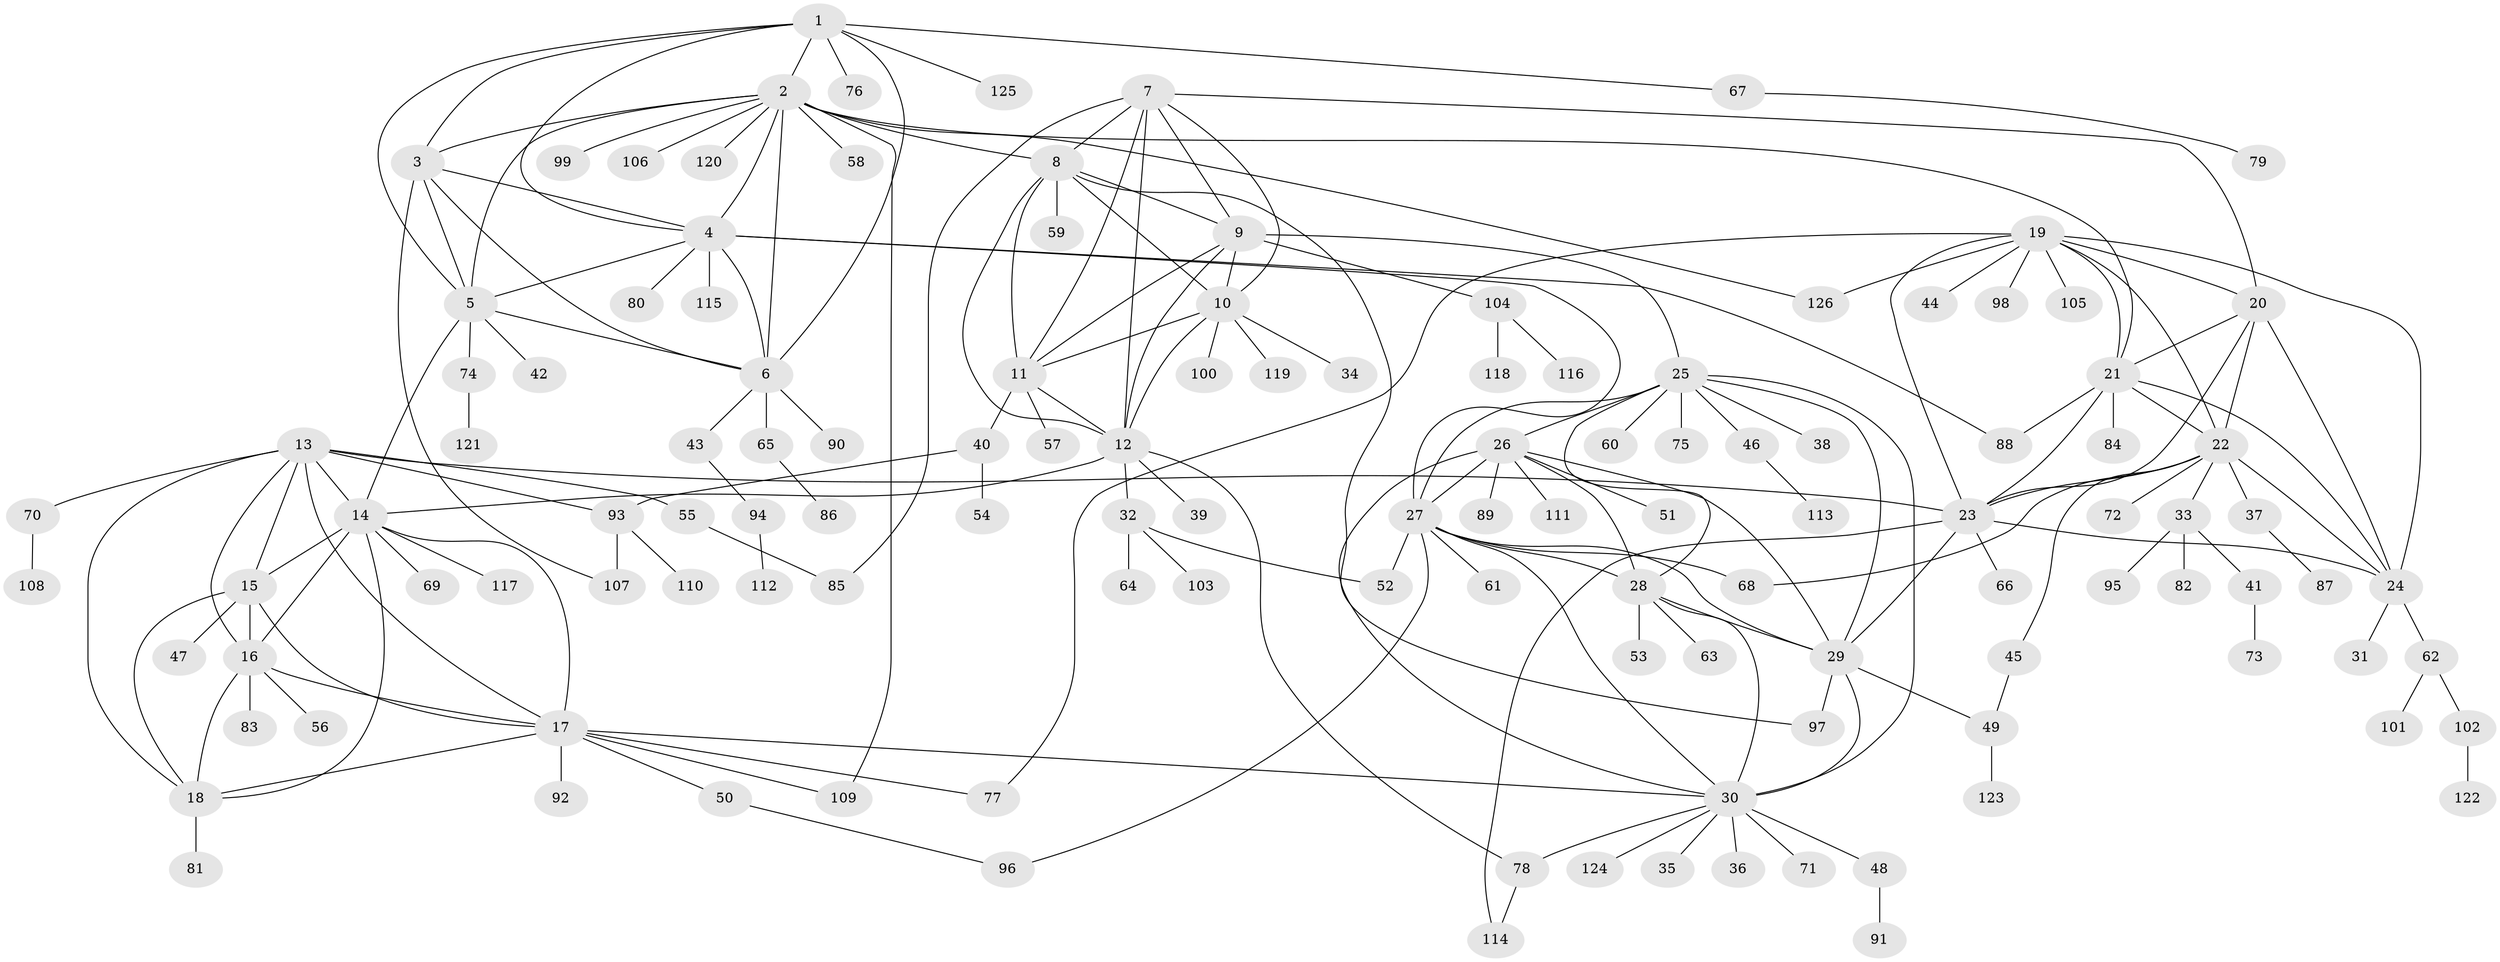 // coarse degree distribution, {12: 0.02631578947368421, 2: 0.13157894736842105, 8: 0.05263157894736842, 1: 0.5526315789473685, 5: 0.13157894736842105, 10: 0.05263157894736842, 11: 0.02631578947368421, 3: 0.02631578947368421}
// Generated by graph-tools (version 1.1) at 2025/37/03/04/25 23:37:42]
// undirected, 126 vertices, 195 edges
graph export_dot {
  node [color=gray90,style=filled];
  1;
  2;
  3;
  4;
  5;
  6;
  7;
  8;
  9;
  10;
  11;
  12;
  13;
  14;
  15;
  16;
  17;
  18;
  19;
  20;
  21;
  22;
  23;
  24;
  25;
  26;
  27;
  28;
  29;
  30;
  31;
  32;
  33;
  34;
  35;
  36;
  37;
  38;
  39;
  40;
  41;
  42;
  43;
  44;
  45;
  46;
  47;
  48;
  49;
  50;
  51;
  52;
  53;
  54;
  55;
  56;
  57;
  58;
  59;
  60;
  61;
  62;
  63;
  64;
  65;
  66;
  67;
  68;
  69;
  70;
  71;
  72;
  73;
  74;
  75;
  76;
  77;
  78;
  79;
  80;
  81;
  82;
  83;
  84;
  85;
  86;
  87;
  88;
  89;
  90;
  91;
  92;
  93;
  94;
  95;
  96;
  97;
  98;
  99;
  100;
  101;
  102;
  103;
  104;
  105;
  106;
  107;
  108;
  109;
  110;
  111;
  112;
  113;
  114;
  115;
  116;
  117;
  118;
  119;
  120;
  121;
  122;
  123;
  124;
  125;
  126;
  1 -- 2;
  1 -- 3;
  1 -- 4;
  1 -- 5;
  1 -- 6;
  1 -- 67;
  1 -- 76;
  1 -- 125;
  2 -- 3;
  2 -- 4;
  2 -- 5;
  2 -- 6;
  2 -- 8;
  2 -- 21;
  2 -- 58;
  2 -- 99;
  2 -- 106;
  2 -- 109;
  2 -- 120;
  2 -- 126;
  3 -- 4;
  3 -- 5;
  3 -- 6;
  3 -- 107;
  4 -- 5;
  4 -- 6;
  4 -- 27;
  4 -- 80;
  4 -- 88;
  4 -- 115;
  5 -- 6;
  5 -- 14;
  5 -- 42;
  5 -- 74;
  6 -- 43;
  6 -- 65;
  6 -- 90;
  7 -- 8;
  7 -- 9;
  7 -- 10;
  7 -- 11;
  7 -- 12;
  7 -- 20;
  7 -- 85;
  8 -- 9;
  8 -- 10;
  8 -- 11;
  8 -- 12;
  8 -- 59;
  8 -- 97;
  9 -- 10;
  9 -- 11;
  9 -- 12;
  9 -- 25;
  9 -- 104;
  10 -- 11;
  10 -- 12;
  10 -- 34;
  10 -- 100;
  10 -- 119;
  11 -- 12;
  11 -- 40;
  11 -- 57;
  12 -- 14;
  12 -- 32;
  12 -- 39;
  12 -- 78;
  13 -- 14;
  13 -- 15;
  13 -- 16;
  13 -- 17;
  13 -- 18;
  13 -- 23;
  13 -- 55;
  13 -- 70;
  13 -- 93;
  14 -- 15;
  14 -- 16;
  14 -- 17;
  14 -- 18;
  14 -- 69;
  14 -- 117;
  15 -- 16;
  15 -- 17;
  15 -- 18;
  15 -- 47;
  16 -- 17;
  16 -- 18;
  16 -- 56;
  16 -- 83;
  17 -- 18;
  17 -- 30;
  17 -- 50;
  17 -- 77;
  17 -- 92;
  17 -- 109;
  18 -- 81;
  19 -- 20;
  19 -- 21;
  19 -- 22;
  19 -- 23;
  19 -- 24;
  19 -- 44;
  19 -- 77;
  19 -- 98;
  19 -- 105;
  19 -- 126;
  20 -- 21;
  20 -- 22;
  20 -- 23;
  20 -- 24;
  21 -- 22;
  21 -- 23;
  21 -- 24;
  21 -- 84;
  21 -- 88;
  22 -- 23;
  22 -- 24;
  22 -- 33;
  22 -- 37;
  22 -- 45;
  22 -- 68;
  22 -- 72;
  23 -- 24;
  23 -- 29;
  23 -- 66;
  23 -- 114;
  24 -- 31;
  24 -- 62;
  25 -- 26;
  25 -- 27;
  25 -- 28;
  25 -- 29;
  25 -- 30;
  25 -- 38;
  25 -- 46;
  25 -- 60;
  25 -- 75;
  26 -- 27;
  26 -- 28;
  26 -- 29;
  26 -- 30;
  26 -- 51;
  26 -- 89;
  26 -- 111;
  27 -- 28;
  27 -- 29;
  27 -- 30;
  27 -- 52;
  27 -- 61;
  27 -- 68;
  27 -- 96;
  28 -- 29;
  28 -- 30;
  28 -- 53;
  28 -- 63;
  29 -- 30;
  29 -- 49;
  29 -- 97;
  30 -- 35;
  30 -- 36;
  30 -- 48;
  30 -- 71;
  30 -- 78;
  30 -- 124;
  32 -- 52;
  32 -- 64;
  32 -- 103;
  33 -- 41;
  33 -- 82;
  33 -- 95;
  37 -- 87;
  40 -- 54;
  40 -- 93;
  41 -- 73;
  43 -- 94;
  45 -- 49;
  46 -- 113;
  48 -- 91;
  49 -- 123;
  50 -- 96;
  55 -- 85;
  62 -- 101;
  62 -- 102;
  65 -- 86;
  67 -- 79;
  70 -- 108;
  74 -- 121;
  78 -- 114;
  93 -- 107;
  93 -- 110;
  94 -- 112;
  102 -- 122;
  104 -- 116;
  104 -- 118;
}
